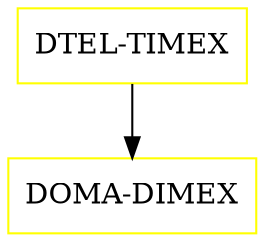 digraph G {
  "DTEL-TIMEX" [shape=box,color=yellow];
  "DOMA-DIMEX" [shape=box,color=yellow,URL="./DOMA_DIMEX.html"];
  "DTEL-TIMEX" -> "DOMA-DIMEX";
}
